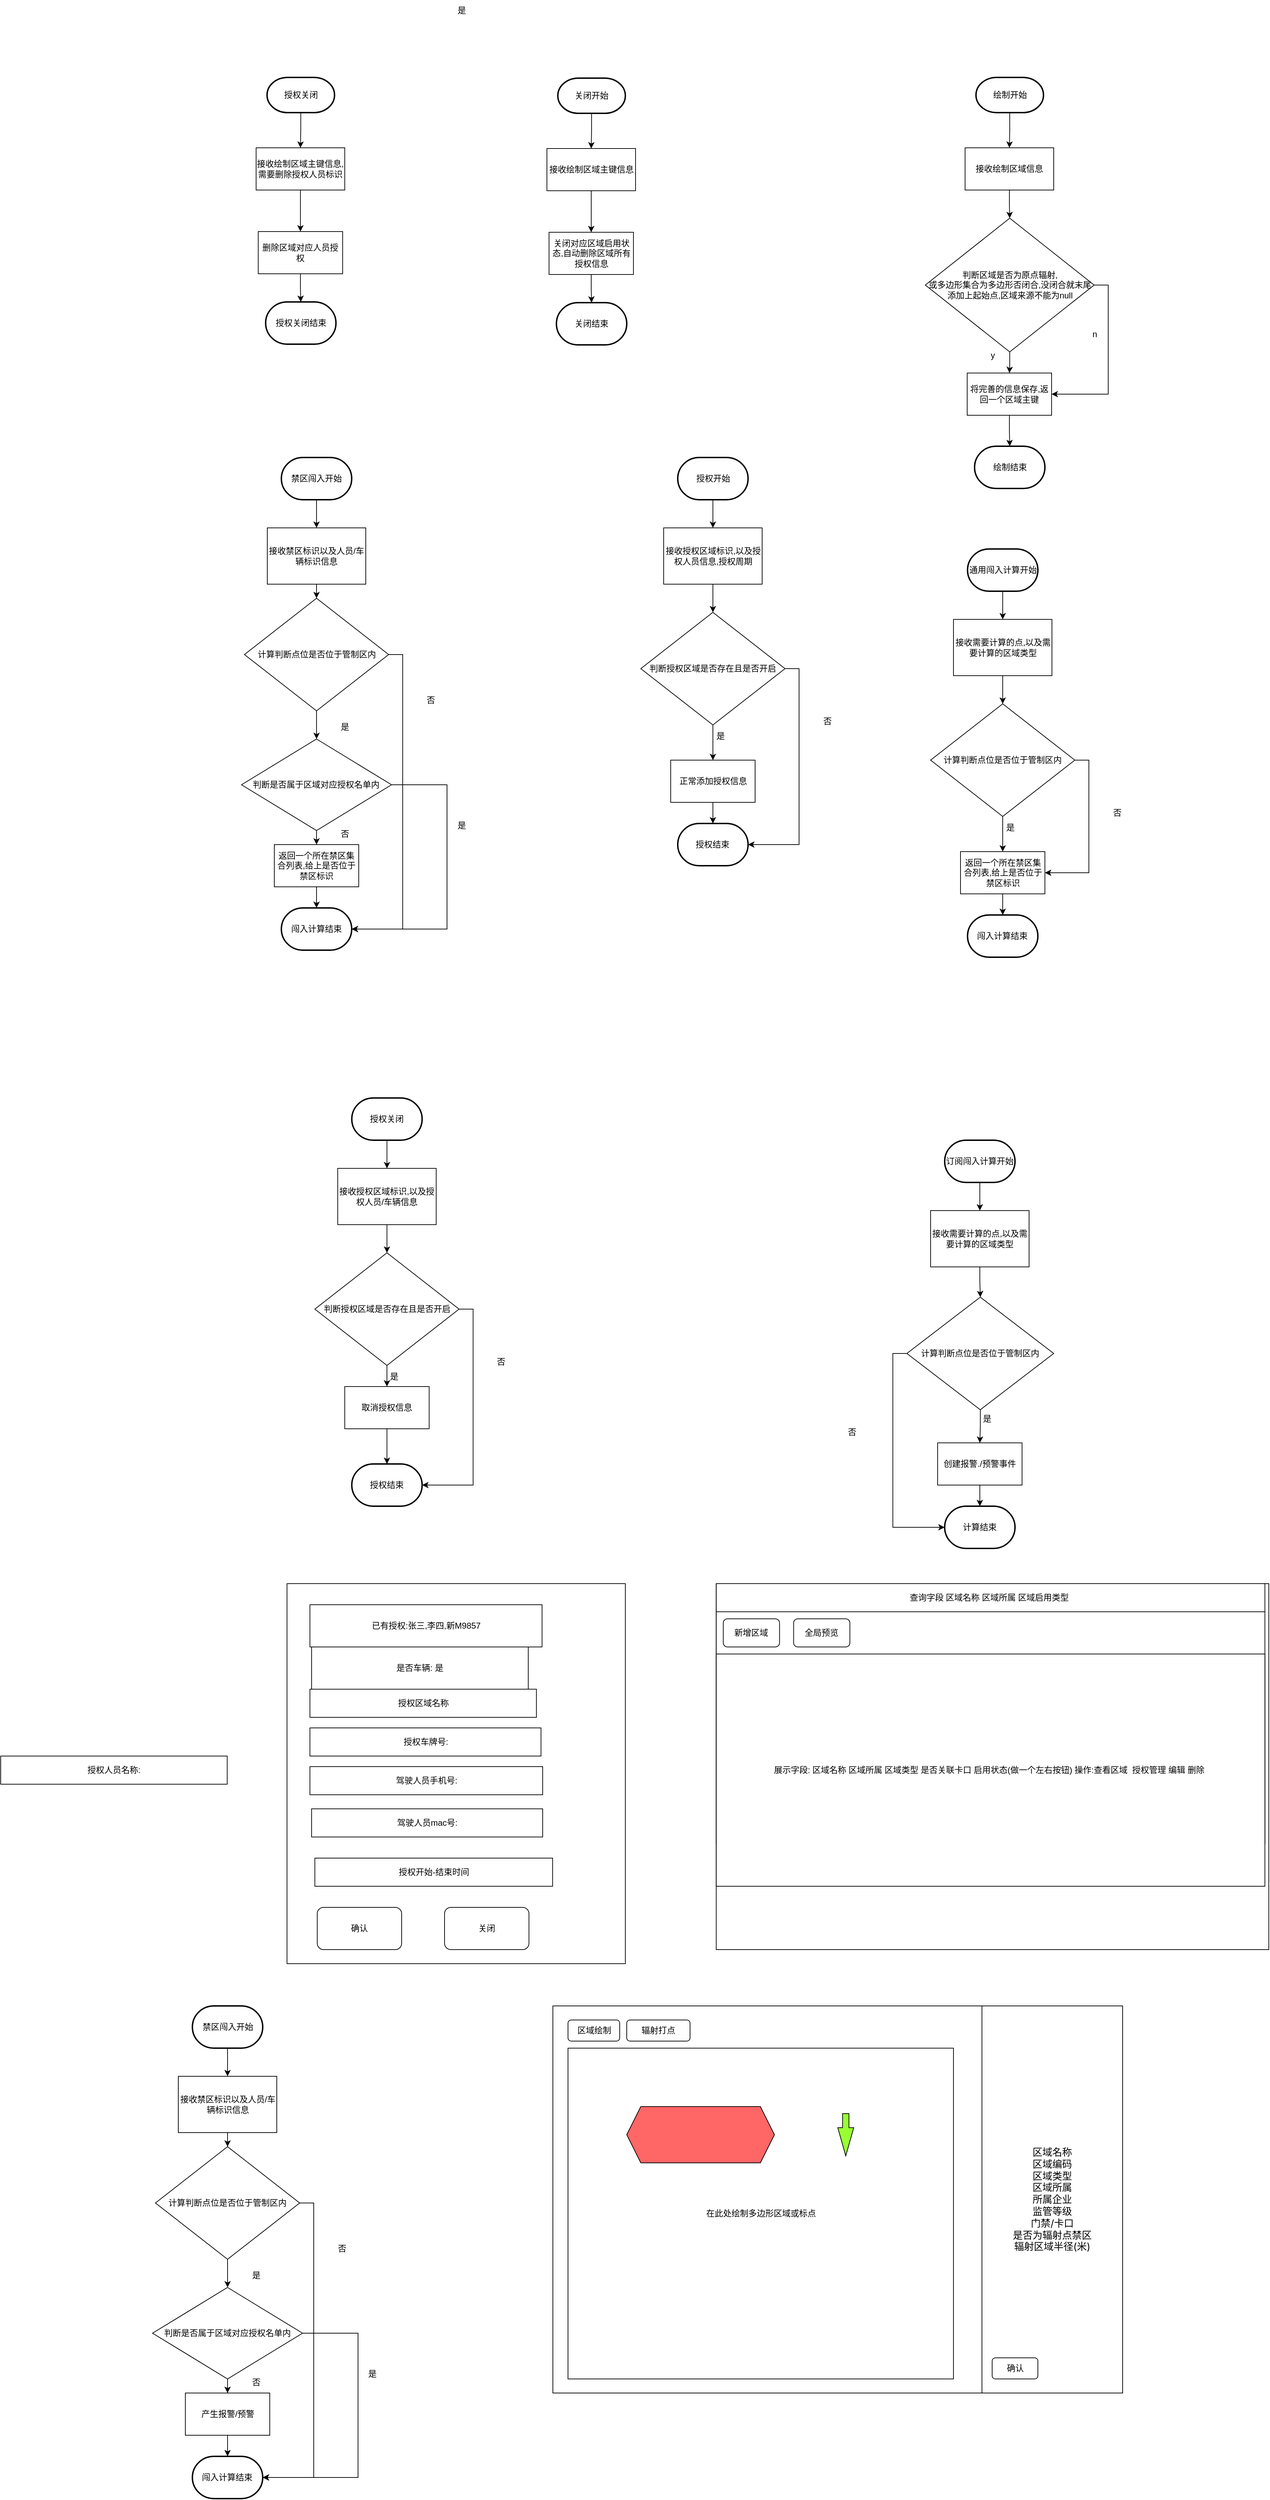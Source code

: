 <mxfile version="24.4.0" type="github">
  <diagram name="第 1 页" id="MwQK_PsTrnuAOYf0lSXi">
    <mxGraphModel dx="3341" dy="2047" grid="1" gridSize="10" guides="1" tooltips="1" connect="1" arrows="1" fold="1" page="1" pageScale="1" pageWidth="827" pageHeight="1169" math="0" shadow="0">
      <root>
        <mxCell id="0" />
        <mxCell id="1" parent="0" />
        <mxCell id="HWDHlVqQiTKd7jb5pM2E-58" style="edgeStyle=orthogonalEdgeStyle;rounded=0;orthogonalLoop=1;jettySize=auto;html=1;exitX=0.5;exitY=1;exitDx=0;exitDy=0;exitPerimeter=0;" parent="1" source="HWDHlVqQiTKd7jb5pM2E-1" target="HWDHlVqQiTKd7jb5pM2E-4" edge="1">
          <mxGeometry relative="1" as="geometry" />
        </mxCell>
        <mxCell id="HWDHlVqQiTKd7jb5pM2E-1" value="绘制开始" style="strokeWidth=2;html=1;shape=mxgraph.flowchart.terminator;whiteSpace=wrap;" parent="1" vertex="1">
          <mxGeometry x="366.5" width="96" height="50" as="geometry" />
        </mxCell>
        <mxCell id="HWDHlVqQiTKd7jb5pM2E-5" style="edgeStyle=orthogonalEdgeStyle;rounded=0;orthogonalLoop=1;jettySize=auto;html=1;exitX=0.5;exitY=1;exitDx=0;exitDy=0;" parent="1" source="HWDHlVqQiTKd7jb5pM2E-4" target="HWDHlVqQiTKd7jb5pM2E-6" edge="1">
          <mxGeometry relative="1" as="geometry">
            <mxPoint x="414" y="220" as="targetPoint" />
          </mxGeometry>
        </mxCell>
        <mxCell id="HWDHlVqQiTKd7jb5pM2E-4" value="接收绘制区域信息" style="rounded=0;whiteSpace=wrap;html=1;" parent="1" vertex="1">
          <mxGeometry x="351" y="100" width="126" height="60" as="geometry" />
        </mxCell>
        <mxCell id="HWDHlVqQiTKd7jb5pM2E-8" style="edgeStyle=orthogonalEdgeStyle;rounded=0;orthogonalLoop=1;jettySize=auto;html=1;exitX=0.5;exitY=1;exitDx=0;exitDy=0;" parent="1" source="HWDHlVqQiTKd7jb5pM2E-6" target="HWDHlVqQiTKd7jb5pM2E-9" edge="1">
          <mxGeometry relative="1" as="geometry">
            <mxPoint x="414.333" y="330" as="targetPoint" />
          </mxGeometry>
        </mxCell>
        <mxCell id="HWDHlVqQiTKd7jb5pM2E-12" style="edgeStyle=orthogonalEdgeStyle;rounded=0;orthogonalLoop=1;jettySize=auto;html=1;exitX=1;exitY=0.5;exitDx=0;exitDy=0;entryX=1;entryY=0.5;entryDx=0;entryDy=0;" parent="1" source="HWDHlVqQiTKd7jb5pM2E-6" target="HWDHlVqQiTKd7jb5pM2E-9" edge="1">
          <mxGeometry relative="1" as="geometry" />
        </mxCell>
        <mxCell id="HWDHlVqQiTKd7jb5pM2E-6" value="判断区域是否为原点辐射,&lt;div&gt;或多边形集合为多边形否闭合,没闭合就末尾添加上起始点,区域来源不能为null&lt;/div&gt;" style="rhombus;whiteSpace=wrap;html=1;" parent="1" vertex="1">
          <mxGeometry x="294.5" y="200" width="240" height="190" as="geometry" />
        </mxCell>
        <mxCell id="HWDHlVqQiTKd7jb5pM2E-14" style="edgeStyle=orthogonalEdgeStyle;rounded=0;orthogonalLoop=1;jettySize=auto;html=1;exitX=0.5;exitY=1;exitDx=0;exitDy=0;" parent="1" source="HWDHlVqQiTKd7jb5pM2E-9" target="HWDHlVqQiTKd7jb5pM2E-15" edge="1">
          <mxGeometry relative="1" as="geometry">
            <mxPoint x="414.333" y="440" as="targetPoint" />
          </mxGeometry>
        </mxCell>
        <mxCell id="HWDHlVqQiTKd7jb5pM2E-9" value="将完善的信息保存,返回一个区域主键" style="rounded=0;whiteSpace=wrap;html=1;" parent="1" vertex="1">
          <mxGeometry x="354.003" y="420" width="120" height="60" as="geometry" />
        </mxCell>
        <mxCell id="HWDHlVqQiTKd7jb5pM2E-10" value="y" style="text;html=1;align=center;verticalAlign=middle;resizable=0;points=[];autosize=1;strokeColor=none;fillColor=none;" parent="1" vertex="1">
          <mxGeometry x="375" y="380" width="30" height="30" as="geometry" />
        </mxCell>
        <mxCell id="HWDHlVqQiTKd7jb5pM2E-13" value="n" style="text;html=1;align=center;verticalAlign=middle;resizable=0;points=[];autosize=1;strokeColor=none;fillColor=none;" parent="1" vertex="1">
          <mxGeometry x="520" y="350" width="30" height="30" as="geometry" />
        </mxCell>
        <mxCell id="HWDHlVqQiTKd7jb5pM2E-15" value="绘制结束" style="strokeWidth=2;html=1;shape=mxgraph.flowchart.terminator;whiteSpace=wrap;" parent="1" vertex="1">
          <mxGeometry x="364.503" y="524" width="100" height="60" as="geometry" />
        </mxCell>
        <mxCell id="HWDHlVqQiTKd7jb5pM2E-21" style="edgeStyle=orthogonalEdgeStyle;rounded=0;orthogonalLoop=1;jettySize=auto;html=1;exitX=0.5;exitY=1;exitDx=0;exitDy=0;exitPerimeter=0;" parent="1" source="HWDHlVqQiTKd7jb5pM2E-20" target="HWDHlVqQiTKd7jb5pM2E-22" edge="1">
          <mxGeometry relative="1" as="geometry">
            <mxPoint x="404.667" y="770" as="targetPoint" />
          </mxGeometry>
        </mxCell>
        <mxCell id="HWDHlVqQiTKd7jb5pM2E-20" value="通用闯入计算开始" style="strokeWidth=2;html=1;shape=mxgraph.flowchart.terminator;whiteSpace=wrap;" parent="1" vertex="1">
          <mxGeometry x="354.5" y="670" width="100" height="60" as="geometry" />
        </mxCell>
        <mxCell id="HWDHlVqQiTKd7jb5pM2E-23" style="edgeStyle=orthogonalEdgeStyle;rounded=0;orthogonalLoop=1;jettySize=auto;html=1;exitX=0.5;exitY=1;exitDx=0;exitDy=0;" parent="1" source="HWDHlVqQiTKd7jb5pM2E-22" target="HWDHlVqQiTKd7jb5pM2E-26" edge="1">
          <mxGeometry relative="1" as="geometry">
            <mxPoint x="404.667" y="890" as="targetPoint" />
          </mxGeometry>
        </mxCell>
        <mxCell id="HWDHlVqQiTKd7jb5pM2E-22" value="接收需要计算的点,以及需要计算的区域类型" style="rounded=0;whiteSpace=wrap;html=1;" parent="1" vertex="1">
          <mxGeometry x="334.5" y="770" width="140" height="80" as="geometry" />
        </mxCell>
        <mxCell id="HWDHlVqQiTKd7jb5pM2E-28" value="" style="edgeStyle=orthogonalEdgeStyle;rounded=0;orthogonalLoop=1;jettySize=auto;html=1;" parent="1" source="HWDHlVqQiTKd7jb5pM2E-26" target="HWDHlVqQiTKd7jb5pM2E-27" edge="1">
          <mxGeometry relative="1" as="geometry" />
        </mxCell>
        <mxCell id="HWDHlVqQiTKd7jb5pM2E-30" style="edgeStyle=orthogonalEdgeStyle;rounded=0;orthogonalLoop=1;jettySize=auto;html=1;exitX=1;exitY=0.5;exitDx=0;exitDy=0;entryX=1;entryY=0.5;entryDx=0;entryDy=0;" parent="1" source="HWDHlVqQiTKd7jb5pM2E-26" target="HWDHlVqQiTKd7jb5pM2E-27" edge="1">
          <mxGeometry relative="1" as="geometry" />
        </mxCell>
        <mxCell id="HWDHlVqQiTKd7jb5pM2E-26" value="计算判断点位是否位于管制区内" style="rhombus;whiteSpace=wrap;html=1;" parent="1" vertex="1">
          <mxGeometry x="302" y="890" width="205" height="160" as="geometry" />
        </mxCell>
        <mxCell id="HWDHlVqQiTKd7jb5pM2E-32" style="edgeStyle=orthogonalEdgeStyle;rounded=0;orthogonalLoop=1;jettySize=auto;html=1;exitX=0.5;exitY=1;exitDx=0;exitDy=0;" parent="1" source="HWDHlVqQiTKd7jb5pM2E-27" target="HWDHlVqQiTKd7jb5pM2E-33" edge="1">
          <mxGeometry relative="1" as="geometry">
            <mxPoint x="404.667" y="1210.0" as="targetPoint" />
          </mxGeometry>
        </mxCell>
        <mxCell id="HWDHlVqQiTKd7jb5pM2E-27" value="返回一个所在禁区集合列表,给上是否位于禁区标识" style="whiteSpace=wrap;html=1;" parent="1" vertex="1">
          <mxGeometry x="344.5" y="1100" width="120" height="60" as="geometry" />
        </mxCell>
        <mxCell id="HWDHlVqQiTKd7jb5pM2E-29" value="是&lt;div&gt;&lt;br&gt;&lt;/div&gt;" style="text;html=1;align=center;verticalAlign=middle;resizable=0;points=[];autosize=1;strokeColor=none;fillColor=none;" parent="1" vertex="1">
          <mxGeometry x="394.5" y="1053" width="40" height="40" as="geometry" />
        </mxCell>
        <mxCell id="HWDHlVqQiTKd7jb5pM2E-31" value="否" style="text;html=1;align=center;verticalAlign=middle;resizable=0;points=[];autosize=1;strokeColor=none;fillColor=none;" parent="1" vertex="1">
          <mxGeometry x="546.5" y="1030" width="40" height="30" as="geometry" />
        </mxCell>
        <mxCell id="HWDHlVqQiTKd7jb5pM2E-33" value="闯入计算结束" style="strokeWidth=2;html=1;shape=mxgraph.flowchart.terminator;whiteSpace=wrap;" parent="1" vertex="1">
          <mxGeometry x="354.497" y="1190.0" width="100" height="60" as="geometry" />
        </mxCell>
        <mxCell id="kHAz-CfNLVTGYXqm2shz-12" style="edgeStyle=orthogonalEdgeStyle;rounded=0;orthogonalLoop=1;jettySize=auto;html=1;exitX=0.5;exitY=1;exitDx=0;exitDy=0;exitPerimeter=0;" edge="1" parent="1" source="kHAz-CfNLVTGYXqm2shz-13" target="kHAz-CfNLVTGYXqm2shz-15">
          <mxGeometry relative="1" as="geometry">
            <mxPoint x="372.167" y="1610" as="targetPoint" />
          </mxGeometry>
        </mxCell>
        <mxCell id="kHAz-CfNLVTGYXqm2shz-13" value="订阅闯入计算开始" style="strokeWidth=2;html=1;shape=mxgraph.flowchart.terminator;whiteSpace=wrap;" vertex="1" parent="1">
          <mxGeometry x="322" y="1510" width="100" height="60" as="geometry" />
        </mxCell>
        <mxCell id="kHAz-CfNLVTGYXqm2shz-14" style="edgeStyle=orthogonalEdgeStyle;rounded=0;orthogonalLoop=1;jettySize=auto;html=1;exitX=0.5;exitY=1;exitDx=0;exitDy=0;" edge="1" parent="1" source="kHAz-CfNLVTGYXqm2shz-15" target="kHAz-CfNLVTGYXqm2shz-18">
          <mxGeometry relative="1" as="geometry">
            <mxPoint x="372.167" y="1730" as="targetPoint" />
          </mxGeometry>
        </mxCell>
        <mxCell id="kHAz-CfNLVTGYXqm2shz-15" value="接收需要计算的点,以及需要计算的区域类型" style="rounded=0;whiteSpace=wrap;html=1;" vertex="1" parent="1">
          <mxGeometry x="302" y="1610" width="140" height="80" as="geometry" />
        </mxCell>
        <mxCell id="kHAz-CfNLVTGYXqm2shz-16" value="" style="edgeStyle=orthogonalEdgeStyle;rounded=0;orthogonalLoop=1;jettySize=auto;html=1;" edge="1" parent="1" source="kHAz-CfNLVTGYXqm2shz-18" target="kHAz-CfNLVTGYXqm2shz-20">
          <mxGeometry relative="1" as="geometry" />
        </mxCell>
        <mxCell id="kHAz-CfNLVTGYXqm2shz-18" value="计算判断点位是否位于管制区内" style="rhombus;whiteSpace=wrap;html=1;" vertex="1" parent="1">
          <mxGeometry x="268.25" y="1733" width="208.75" height="160" as="geometry" />
        </mxCell>
        <mxCell id="kHAz-CfNLVTGYXqm2shz-19" style="edgeStyle=orthogonalEdgeStyle;rounded=0;orthogonalLoop=1;jettySize=auto;html=1;exitX=0.5;exitY=1;exitDx=0;exitDy=0;" edge="1" parent="1" source="kHAz-CfNLVTGYXqm2shz-20" target="kHAz-CfNLVTGYXqm2shz-22">
          <mxGeometry relative="1" as="geometry">
            <mxPoint x="372.167" y="2050" as="targetPoint" />
          </mxGeometry>
        </mxCell>
        <mxCell id="kHAz-CfNLVTGYXqm2shz-20" value="创建报警./预警事件" style="whiteSpace=wrap;html=1;" vertex="1" parent="1">
          <mxGeometry x="312" y="1940" width="120" height="60" as="geometry" />
        </mxCell>
        <mxCell id="kHAz-CfNLVTGYXqm2shz-21" value="是&lt;div&gt;&lt;br&gt;&lt;/div&gt;" style="text;html=1;align=center;verticalAlign=middle;resizable=0;points=[];autosize=1;strokeColor=none;fillColor=none;" vertex="1" parent="1">
          <mxGeometry x="362" y="1893" width="40" height="40" as="geometry" />
        </mxCell>
        <mxCell id="kHAz-CfNLVTGYXqm2shz-22" value="计算结束" style="strokeWidth=2;html=1;shape=mxgraph.flowchart.terminator;whiteSpace=wrap;" vertex="1" parent="1">
          <mxGeometry x="321.997" y="2030.0" width="100" height="60" as="geometry" />
        </mxCell>
        <mxCell id="kHAz-CfNLVTGYXqm2shz-24" style="edgeStyle=orthogonalEdgeStyle;rounded=0;orthogonalLoop=1;jettySize=auto;html=1;exitX=0;exitY=0.5;exitDx=0;exitDy=0;entryX=0;entryY=0.5;entryDx=0;entryDy=0;entryPerimeter=0;" edge="1" parent="1" source="kHAz-CfNLVTGYXqm2shz-18" target="kHAz-CfNLVTGYXqm2shz-22">
          <mxGeometry relative="1" as="geometry" />
        </mxCell>
        <mxCell id="kHAz-CfNLVTGYXqm2shz-25" value="否" style="text;html=1;align=center;verticalAlign=middle;resizable=0;points=[];autosize=1;strokeColor=none;fillColor=none;" vertex="1" parent="1">
          <mxGeometry x="170" y="1910" width="40" height="30" as="geometry" />
        </mxCell>
        <mxCell id="kHAz-CfNLVTGYXqm2shz-46" value="" style="rounded=0;whiteSpace=wrap;html=1;" vertex="1" parent="1">
          <mxGeometry x="-2.75" y="2140" width="785.5" height="520" as="geometry" />
        </mxCell>
        <mxCell id="kHAz-CfNLVTGYXqm2shz-48" value="查询字段 区域名称 区域所属 区域启用类型&amp;nbsp;" style="rounded=0;whiteSpace=wrap;html=1;" vertex="1" parent="1">
          <mxGeometry x="-2.75" y="2140" width="780" height="40" as="geometry" />
        </mxCell>
        <mxCell id="kHAz-CfNLVTGYXqm2shz-49" value="" style="rounded=0;whiteSpace=wrap;html=1;" vertex="1" parent="1">
          <mxGeometry x="-2.75" y="2180" width="780" height="330" as="geometry" />
        </mxCell>
        <mxCell id="kHAz-CfNLVTGYXqm2shz-50" value="展示字段: 区域名称 区域所属 区域类型 是否关联卡口 启用状态(做一个左右按钮) 操作:查看区域&amp;nbsp; 授权管理 编辑 删除&amp;nbsp;" style="rounded=0;whiteSpace=wrap;html=1;" vertex="1" parent="1">
          <mxGeometry x="-2.75" y="2240" width="780" height="330" as="geometry" />
        </mxCell>
        <mxCell id="kHAz-CfNLVTGYXqm2shz-53" value="新增区域" style="rounded=1;whiteSpace=wrap;html=1;" vertex="1" parent="1">
          <mxGeometry x="7.25" y="2190" width="80" height="40" as="geometry" />
        </mxCell>
        <mxCell id="kHAz-CfNLVTGYXqm2shz-54" value="全局预览" style="rounded=1;whiteSpace=wrap;html=1;" vertex="1" parent="1">
          <mxGeometry x="107.25" y="2190" width="80" height="40" as="geometry" />
        </mxCell>
        <mxCell id="kHAz-CfNLVTGYXqm2shz-55" value="" style="rounded=0;whiteSpace=wrap;html=1;" vertex="1" parent="1">
          <mxGeometry x="-235" y="2740" width="610" height="550" as="geometry" />
        </mxCell>
        <mxCell id="kHAz-CfNLVTGYXqm2shz-56" value="&lt;span style=&quot;font-family: &amp;quot;SF Pro Display&amp;quot;, -apple-system, BlinkMacSystemFont, &amp;quot;Segoe Ul&amp;quot;, &amp;quot;PingFang SC&amp;quot;, &amp;quot;Hiragino Sans GB&amp;quot;, &amp;quot;Microsoft YaHei&amp;quot;, &amp;quot;Helvetica Neue&amp;quot;, Helvetica, Arial, sans-serif; font-size: 14px; text-align: start; white-space-collapse: preserve; background-color: rgb(255, 255, 255);&quot;&gt;区域名称&lt;br&gt;区域编码&lt;br&gt;区域类型&lt;br&gt;区域所属&lt;br&gt;所属企业&lt;br&gt;监管等级&lt;br&gt;门禁/卡口&lt;br&gt;是否为辐射点禁区&lt;br&gt;辐射区域半径(米)&lt;/span&gt;" style="rounded=0;whiteSpace=wrap;html=1;" vertex="1" parent="1">
          <mxGeometry x="375" y="2740" width="200" height="550" as="geometry" />
        </mxCell>
        <mxCell id="kHAz-CfNLVTGYXqm2shz-57" value="&lt;br class=&quot;Apple-interchange-newline&quot;&gt;" style="text;whiteSpace=wrap;html=1;" vertex="1" parent="1">
          <mxGeometry x="460" y="3070" width="30" height="40" as="geometry" />
        </mxCell>
        <mxCell id="kHAz-CfNLVTGYXqm2shz-58" value="确认" style="rounded=1;whiteSpace=wrap;html=1;" vertex="1" parent="1">
          <mxGeometry x="389.5" y="3240" width="65" height="30" as="geometry" />
        </mxCell>
        <mxCell id="kHAz-CfNLVTGYXqm2shz-59" value="在此处绘制多边形区域或标点" style="rounded=0;whiteSpace=wrap;html=1;" vertex="1" parent="1">
          <mxGeometry x="-213.5" y="2800" width="548" height="470" as="geometry" />
        </mxCell>
        <mxCell id="kHAz-CfNLVTGYXqm2shz-61" value="" style="shape=hexagon;perimeter=hexagonPerimeter2;whiteSpace=wrap;html=1;fixedSize=1;fillColor=#FF6666;" vertex="1" parent="1">
          <mxGeometry x="-130" y="2883" width="210" height="80" as="geometry" />
        </mxCell>
        <mxCell id="kHAz-CfNLVTGYXqm2shz-62" value="" style="html=1;shadow=0;dashed=0;align=center;verticalAlign=middle;shape=mxgraph.arrows2.arrow;dy=0.6;dx=40;direction=south;notch=0;fillColor=#99FF33;" vertex="1" parent="1">
          <mxGeometry x="170" y="2893" width="22.75" height="60" as="geometry" />
        </mxCell>
        <mxCell id="kHAz-CfNLVTGYXqm2shz-63" value="区域绘制" style="rounded=1;whiteSpace=wrap;html=1;" vertex="1" parent="1">
          <mxGeometry x="-213.5" y="2760" width="73.5" height="30" as="geometry" />
        </mxCell>
        <mxCell id="kHAz-CfNLVTGYXqm2shz-64" value="辐射打点" style="rounded=1;whiteSpace=wrap;html=1;" vertex="1" parent="1">
          <mxGeometry x="-130" y="2760" width="90" height="30" as="geometry" />
        </mxCell>
        <mxCell id="kHAz-CfNLVTGYXqm2shz-66" style="edgeStyle=orthogonalEdgeStyle;rounded=0;orthogonalLoop=1;jettySize=auto;html=1;exitX=0.5;exitY=1;exitDx=0;exitDy=0;exitPerimeter=0;" edge="1" parent="1" source="kHAz-CfNLVTGYXqm2shz-67" target="kHAz-CfNLVTGYXqm2shz-69">
          <mxGeometry relative="1" as="geometry" />
        </mxCell>
        <mxCell id="kHAz-CfNLVTGYXqm2shz-67" value="关闭开始" style="strokeWidth=2;html=1;shape=mxgraph.flowchart.terminator;whiteSpace=wrap;" vertex="1" parent="1">
          <mxGeometry x="-227.97" y="1" width="96" height="50" as="geometry" />
        </mxCell>
        <mxCell id="kHAz-CfNLVTGYXqm2shz-68" style="edgeStyle=orthogonalEdgeStyle;rounded=0;orthogonalLoop=1;jettySize=auto;html=1;exitX=0.5;exitY=1;exitDx=0;exitDy=0;" edge="1" parent="1" source="kHAz-CfNLVTGYXqm2shz-69" target="kHAz-CfNLVTGYXqm2shz-74">
          <mxGeometry relative="1" as="geometry">
            <mxPoint x="-180" y="201.024" as="targetPoint" />
          </mxGeometry>
        </mxCell>
        <mxCell id="kHAz-CfNLVTGYXqm2shz-69" value="接收绘制区域主键信息" style="rounded=0;whiteSpace=wrap;html=1;" vertex="1" parent="1">
          <mxGeometry x="-243.47" y="101" width="126" height="60" as="geometry" />
        </mxCell>
        <mxCell id="kHAz-CfNLVTGYXqm2shz-73" style="edgeStyle=orthogonalEdgeStyle;rounded=0;orthogonalLoop=1;jettySize=auto;html=1;exitX=0.5;exitY=1;exitDx=0;exitDy=0;" edge="1" parent="1" source="kHAz-CfNLVTGYXqm2shz-74" target="kHAz-CfNLVTGYXqm2shz-77">
          <mxGeometry relative="1" as="geometry">
            <mxPoint x="-180.137" y="441" as="targetPoint" />
          </mxGeometry>
        </mxCell>
        <mxCell id="kHAz-CfNLVTGYXqm2shz-74" value="关闭对应区域启用状态,自动删除区域所有授权信息" style="rounded=0;whiteSpace=wrap;html=1;" vertex="1" parent="1">
          <mxGeometry x="-240.467" y="220" width="120" height="60" as="geometry" />
        </mxCell>
        <mxCell id="kHAz-CfNLVTGYXqm2shz-77" value="关闭结束" style="strokeWidth=2;html=1;shape=mxgraph.flowchart.terminator;whiteSpace=wrap;" vertex="1" parent="1">
          <mxGeometry x="-229.967" y="320" width="100" height="60" as="geometry" />
        </mxCell>
        <mxCell id="kHAz-CfNLVTGYXqm2shz-85" style="edgeStyle=orthogonalEdgeStyle;rounded=0;orthogonalLoop=1;jettySize=auto;html=1;exitX=0.5;exitY=1;exitDx=0;exitDy=0;exitPerimeter=0;" edge="1" parent="1" source="kHAz-CfNLVTGYXqm2shz-86" target="kHAz-CfNLVTGYXqm2shz-88">
          <mxGeometry relative="1" as="geometry">
            <mxPoint x="-570.833" y="640" as="targetPoint" />
          </mxGeometry>
        </mxCell>
        <mxCell id="kHAz-CfNLVTGYXqm2shz-86" value="禁区闯入开始" style="strokeWidth=2;html=1;shape=mxgraph.flowchart.terminator;whiteSpace=wrap;" vertex="1" parent="1">
          <mxGeometry x="-621" y="540" width="100" height="60" as="geometry" />
        </mxCell>
        <mxCell id="kHAz-CfNLVTGYXqm2shz-87" style="edgeStyle=orthogonalEdgeStyle;rounded=0;orthogonalLoop=1;jettySize=auto;html=1;exitX=0.5;exitY=1;exitDx=0;exitDy=0;" edge="1" parent="1" source="kHAz-CfNLVTGYXqm2shz-88" target="kHAz-CfNLVTGYXqm2shz-91">
          <mxGeometry relative="1" as="geometry">
            <mxPoint x="-570.833" y="760" as="targetPoint" />
          </mxGeometry>
        </mxCell>
        <mxCell id="kHAz-CfNLVTGYXqm2shz-88" value="接收禁区标识以及人员/车辆标识信息" style="rounded=0;whiteSpace=wrap;html=1;" vertex="1" parent="1">
          <mxGeometry x="-641" y="640" width="140" height="80" as="geometry" />
        </mxCell>
        <mxCell id="kHAz-CfNLVTGYXqm2shz-97" style="edgeStyle=orthogonalEdgeStyle;rounded=0;orthogonalLoop=1;jettySize=auto;html=1;exitX=0.5;exitY=1;exitDx=0;exitDy=0;" edge="1" parent="1" source="kHAz-CfNLVTGYXqm2shz-91" target="kHAz-CfNLVTGYXqm2shz-99">
          <mxGeometry relative="1" as="geometry">
            <mxPoint x="-570.676" y="960" as="targetPoint" />
          </mxGeometry>
        </mxCell>
        <mxCell id="kHAz-CfNLVTGYXqm2shz-91" value="计算判断点位是否位于管制区内" style="rhombus;whiteSpace=wrap;html=1;" vertex="1" parent="1">
          <mxGeometry x="-673.5" y="740" width="205" height="160" as="geometry" />
        </mxCell>
        <mxCell id="kHAz-CfNLVTGYXqm2shz-92" style="edgeStyle=orthogonalEdgeStyle;rounded=0;orthogonalLoop=1;jettySize=auto;html=1;exitX=0.5;exitY=1;exitDx=0;exitDy=0;" edge="1" parent="1" source="kHAz-CfNLVTGYXqm2shz-93" target="kHAz-CfNLVTGYXqm2shz-96">
          <mxGeometry relative="1" as="geometry">
            <mxPoint x="-570.833" y="1080.0" as="targetPoint" />
          </mxGeometry>
        </mxCell>
        <mxCell id="kHAz-CfNLVTGYXqm2shz-93" value="返回一个所在禁区集合列表,给上是否位于禁区标识" style="whiteSpace=wrap;html=1;" vertex="1" parent="1">
          <mxGeometry x="-631" y="1090" width="120" height="60" as="geometry" />
        </mxCell>
        <mxCell id="kHAz-CfNLVTGYXqm2shz-94" value="是&lt;div&gt;&lt;br&gt;&lt;/div&gt;" style="text;html=1;align=center;verticalAlign=middle;resizable=0;points=[];autosize=1;strokeColor=none;fillColor=none;" vertex="1" parent="1">
          <mxGeometry x="-551" y="910" width="40" height="40" as="geometry" />
        </mxCell>
        <mxCell id="kHAz-CfNLVTGYXqm2shz-95" value="否" style="text;html=1;align=center;verticalAlign=middle;resizable=0;points=[];autosize=1;strokeColor=none;fillColor=none;" vertex="1" parent="1">
          <mxGeometry x="-429" y="870" width="40" height="30" as="geometry" />
        </mxCell>
        <mxCell id="kHAz-CfNLVTGYXqm2shz-96" value="闯入计算结束" style="strokeWidth=2;html=1;shape=mxgraph.flowchart.terminator;whiteSpace=wrap;" vertex="1" parent="1">
          <mxGeometry x="-621.003" y="1180.0" width="100" height="60" as="geometry" />
        </mxCell>
        <mxCell id="kHAz-CfNLVTGYXqm2shz-100" style="edgeStyle=orthogonalEdgeStyle;rounded=0;orthogonalLoop=1;jettySize=auto;html=1;exitX=0.5;exitY=1;exitDx=0;exitDy=0;" edge="1" parent="1" source="kHAz-CfNLVTGYXqm2shz-99" target="kHAz-CfNLVTGYXqm2shz-93">
          <mxGeometry relative="1" as="geometry" />
        </mxCell>
        <mxCell id="kHAz-CfNLVTGYXqm2shz-99" value="判断是否属于区域对应授权名单内" style="rhombus;whiteSpace=wrap;html=1;" vertex="1" parent="1">
          <mxGeometry x="-677.63" y="940" width="213.25" height="130" as="geometry" />
        </mxCell>
        <mxCell id="kHAz-CfNLVTGYXqm2shz-103" value="是" style="text;html=1;align=center;verticalAlign=middle;resizable=0;points=[];autosize=1;strokeColor=none;fillColor=none;" vertex="1" parent="1">
          <mxGeometry x="-385.5" y="-110" width="40" height="30" as="geometry" />
        </mxCell>
        <mxCell id="kHAz-CfNLVTGYXqm2shz-104" style="edgeStyle=orthogonalEdgeStyle;rounded=0;orthogonalLoop=1;jettySize=auto;html=1;exitX=0.5;exitY=1;exitDx=0;exitDy=0;exitPerimeter=0;" edge="1" parent="1" source="kHAz-CfNLVTGYXqm2shz-105" target="kHAz-CfNLVTGYXqm2shz-107">
          <mxGeometry relative="1" as="geometry">
            <mxPoint x="-7.333" y="640" as="targetPoint" />
          </mxGeometry>
        </mxCell>
        <mxCell id="kHAz-CfNLVTGYXqm2shz-105" value="授权开始" style="strokeWidth=2;html=1;shape=mxgraph.flowchart.terminator;whiteSpace=wrap;" vertex="1" parent="1">
          <mxGeometry x="-57.5" y="540" width="100" height="60" as="geometry" />
        </mxCell>
        <mxCell id="kHAz-CfNLVTGYXqm2shz-106" style="edgeStyle=orthogonalEdgeStyle;rounded=0;orthogonalLoop=1;jettySize=auto;html=1;exitX=0.5;exitY=1;exitDx=0;exitDy=0;" edge="1" parent="1" source="kHAz-CfNLVTGYXqm2shz-107" target="kHAz-CfNLVTGYXqm2shz-110">
          <mxGeometry relative="1" as="geometry">
            <mxPoint x="-7.333" y="760" as="targetPoint" />
          </mxGeometry>
        </mxCell>
        <mxCell id="kHAz-CfNLVTGYXqm2shz-107" value="接收授权区域标识,以及授权人员信息,授权周期" style="rounded=0;whiteSpace=wrap;html=1;" vertex="1" parent="1">
          <mxGeometry x="-77.5" y="640" width="140" height="80" as="geometry" />
        </mxCell>
        <mxCell id="kHAz-CfNLVTGYXqm2shz-108" value="" style="edgeStyle=orthogonalEdgeStyle;rounded=0;orthogonalLoop=1;jettySize=auto;html=1;" edge="1" parent="1" source="kHAz-CfNLVTGYXqm2shz-110" target="kHAz-CfNLVTGYXqm2shz-112">
          <mxGeometry relative="1" as="geometry" />
        </mxCell>
        <mxCell id="kHAz-CfNLVTGYXqm2shz-110" value="判断授权区域是否存在且是否开启" style="rhombus;whiteSpace=wrap;html=1;" vertex="1" parent="1">
          <mxGeometry x="-110" y="760" width="205" height="160" as="geometry" />
        </mxCell>
        <mxCell id="kHAz-CfNLVTGYXqm2shz-111" style="edgeStyle=orthogonalEdgeStyle;rounded=0;orthogonalLoop=1;jettySize=auto;html=1;exitX=0.5;exitY=1;exitDx=0;exitDy=0;" edge="1" parent="1" source="kHAz-CfNLVTGYXqm2shz-112" target="kHAz-CfNLVTGYXqm2shz-115">
          <mxGeometry relative="1" as="geometry">
            <mxPoint x="-7.333" y="1080.0" as="targetPoint" />
          </mxGeometry>
        </mxCell>
        <mxCell id="kHAz-CfNLVTGYXqm2shz-112" value="正常添加授权信息" style="whiteSpace=wrap;html=1;" vertex="1" parent="1">
          <mxGeometry x="-67.5" y="970" width="120" height="60" as="geometry" />
        </mxCell>
        <mxCell id="kHAz-CfNLVTGYXqm2shz-113" value="是&lt;div&gt;&lt;br&gt;&lt;/div&gt;" style="text;html=1;align=center;verticalAlign=middle;resizable=0;points=[];autosize=1;strokeColor=none;fillColor=none;" vertex="1" parent="1">
          <mxGeometry x="-17.5" y="923" width="40" height="40" as="geometry" />
        </mxCell>
        <mxCell id="kHAz-CfNLVTGYXqm2shz-114" value="否" style="text;html=1;align=center;verticalAlign=middle;resizable=0;points=[];autosize=1;strokeColor=none;fillColor=none;" vertex="1" parent="1">
          <mxGeometry x="134.5" y="900" width="40" height="30" as="geometry" />
        </mxCell>
        <mxCell id="kHAz-CfNLVTGYXqm2shz-115" value="授权结束" style="strokeWidth=2;html=1;shape=mxgraph.flowchart.terminator;whiteSpace=wrap;" vertex="1" parent="1">
          <mxGeometry x="-57.503" y="1060.0" width="100" height="60" as="geometry" />
        </mxCell>
        <mxCell id="kHAz-CfNLVTGYXqm2shz-116" style="edgeStyle=orthogonalEdgeStyle;rounded=0;orthogonalLoop=1;jettySize=auto;html=1;exitX=1;exitY=0.5;exitDx=0;exitDy=0;entryX=1;entryY=0.5;entryDx=0;entryDy=0;entryPerimeter=0;" edge="1" parent="1" source="kHAz-CfNLVTGYXqm2shz-110" target="kHAz-CfNLVTGYXqm2shz-115">
          <mxGeometry relative="1" as="geometry" />
        </mxCell>
        <mxCell id="kHAz-CfNLVTGYXqm2shz-117" style="edgeStyle=orthogonalEdgeStyle;rounded=0;orthogonalLoop=1;jettySize=auto;html=1;exitX=1;exitY=0.5;exitDx=0;exitDy=0;entryX=1;entryY=0.5;entryDx=0;entryDy=0;entryPerimeter=0;" edge="1" parent="1" source="kHAz-CfNLVTGYXqm2shz-91" target="kHAz-CfNLVTGYXqm2shz-96">
          <mxGeometry relative="1" as="geometry" />
        </mxCell>
        <mxCell id="kHAz-CfNLVTGYXqm2shz-118" style="edgeStyle=orthogonalEdgeStyle;rounded=0;orthogonalLoop=1;jettySize=auto;html=1;exitX=1;exitY=0.5;exitDx=0;exitDy=0;entryX=1;entryY=0.5;entryDx=0;entryDy=0;entryPerimeter=0;" edge="1" parent="1" source="kHAz-CfNLVTGYXqm2shz-99" target="kHAz-CfNLVTGYXqm2shz-96">
          <mxGeometry relative="1" as="geometry">
            <Array as="points">
              <mxPoint x="-385.5" y="1005" />
              <mxPoint x="-385.5" y="1210" />
            </Array>
          </mxGeometry>
        </mxCell>
        <mxCell id="kHAz-CfNLVTGYXqm2shz-119" value="是" style="text;html=1;align=center;verticalAlign=middle;resizable=0;points=[];autosize=1;strokeColor=none;fillColor=none;" vertex="1" parent="1">
          <mxGeometry x="-385.5" y="1048" width="40" height="30" as="geometry" />
        </mxCell>
        <mxCell id="kHAz-CfNLVTGYXqm2shz-120" value="否" style="text;html=1;align=center;verticalAlign=middle;resizable=0;points=[];autosize=1;strokeColor=none;fillColor=none;" vertex="1" parent="1">
          <mxGeometry x="-551" y="1060" width="40" height="30" as="geometry" />
        </mxCell>
        <mxCell id="kHAz-CfNLVTGYXqm2shz-121" style="edgeStyle=orthogonalEdgeStyle;rounded=0;orthogonalLoop=1;jettySize=auto;html=1;exitX=0.5;exitY=1;exitDx=0;exitDy=0;exitPerimeter=0;" edge="1" parent="1" source="kHAz-CfNLVTGYXqm2shz-122" target="kHAz-CfNLVTGYXqm2shz-124">
          <mxGeometry relative="1" as="geometry">
            <mxPoint x="-470.713" y="1550" as="targetPoint" />
          </mxGeometry>
        </mxCell>
        <mxCell id="kHAz-CfNLVTGYXqm2shz-122" value="授权关闭" style="strokeWidth=2;html=1;shape=mxgraph.flowchart.terminator;whiteSpace=wrap;" vertex="1" parent="1">
          <mxGeometry x="-520.88" y="1450" width="100" height="60" as="geometry" />
        </mxCell>
        <mxCell id="kHAz-CfNLVTGYXqm2shz-123" style="edgeStyle=orthogonalEdgeStyle;rounded=0;orthogonalLoop=1;jettySize=auto;html=1;exitX=0.5;exitY=1;exitDx=0;exitDy=0;" edge="1" parent="1" source="kHAz-CfNLVTGYXqm2shz-124" target="kHAz-CfNLVTGYXqm2shz-126">
          <mxGeometry relative="1" as="geometry">
            <mxPoint x="-470.713" y="1670" as="targetPoint" />
          </mxGeometry>
        </mxCell>
        <mxCell id="kHAz-CfNLVTGYXqm2shz-124" value="接收授权区域标识,以及授权人员/车辆信息" style="rounded=0;whiteSpace=wrap;html=1;" vertex="1" parent="1">
          <mxGeometry x="-540.88" y="1550" width="140" height="80" as="geometry" />
        </mxCell>
        <mxCell id="kHAz-CfNLVTGYXqm2shz-125" value="" style="edgeStyle=orthogonalEdgeStyle;rounded=0;orthogonalLoop=1;jettySize=auto;html=1;" edge="1" parent="1" source="kHAz-CfNLVTGYXqm2shz-126" target="kHAz-CfNLVTGYXqm2shz-128">
          <mxGeometry relative="1" as="geometry" />
        </mxCell>
        <mxCell id="kHAz-CfNLVTGYXqm2shz-126" value="判断授权区域是否存在且是否开启" style="rhombus;whiteSpace=wrap;html=1;" vertex="1" parent="1">
          <mxGeometry x="-573.38" y="1670" width="205" height="160" as="geometry" />
        </mxCell>
        <mxCell id="kHAz-CfNLVTGYXqm2shz-127" style="edgeStyle=orthogonalEdgeStyle;rounded=0;orthogonalLoop=1;jettySize=auto;html=1;exitX=0.5;exitY=1;exitDx=0;exitDy=0;" edge="1" parent="1" source="kHAz-CfNLVTGYXqm2shz-128" target="kHAz-CfNLVTGYXqm2shz-131">
          <mxGeometry relative="1" as="geometry">
            <mxPoint x="-470.713" y="1990.0" as="targetPoint" />
          </mxGeometry>
        </mxCell>
        <mxCell id="kHAz-CfNLVTGYXqm2shz-128" value="取消授权信息" style="whiteSpace=wrap;html=1;" vertex="1" parent="1">
          <mxGeometry x="-530.88" y="1860" width="120" height="60" as="geometry" />
        </mxCell>
        <mxCell id="kHAz-CfNLVTGYXqm2shz-129" value="是&lt;div&gt;&lt;br&gt;&lt;/div&gt;" style="text;html=1;align=center;verticalAlign=middle;resizable=0;points=[];autosize=1;strokeColor=none;fillColor=none;" vertex="1" parent="1">
          <mxGeometry x="-480.88" y="1833" width="40" height="40" as="geometry" />
        </mxCell>
        <mxCell id="kHAz-CfNLVTGYXqm2shz-130" value="否" style="text;html=1;align=center;verticalAlign=middle;resizable=0;points=[];autosize=1;strokeColor=none;fillColor=none;" vertex="1" parent="1">
          <mxGeometry x="-328.88" y="1810" width="40" height="30" as="geometry" />
        </mxCell>
        <mxCell id="kHAz-CfNLVTGYXqm2shz-131" value="授权结束" style="strokeWidth=2;html=1;shape=mxgraph.flowchart.terminator;whiteSpace=wrap;" vertex="1" parent="1">
          <mxGeometry x="-520.883" y="1970.0" width="100" height="60" as="geometry" />
        </mxCell>
        <mxCell id="kHAz-CfNLVTGYXqm2shz-132" style="edgeStyle=orthogonalEdgeStyle;rounded=0;orthogonalLoop=1;jettySize=auto;html=1;exitX=1;exitY=0.5;exitDx=0;exitDy=0;entryX=1;entryY=0.5;entryDx=0;entryDy=0;entryPerimeter=0;" edge="1" parent="1" source="kHAz-CfNLVTGYXqm2shz-126" target="kHAz-CfNLVTGYXqm2shz-131">
          <mxGeometry relative="1" as="geometry" />
        </mxCell>
        <mxCell id="kHAz-CfNLVTGYXqm2shz-133" style="edgeStyle=orthogonalEdgeStyle;rounded=0;orthogonalLoop=1;jettySize=auto;html=1;exitX=0.5;exitY=1;exitDx=0;exitDy=0;exitPerimeter=0;" edge="1" parent="1" source="kHAz-CfNLVTGYXqm2shz-134" target="kHAz-CfNLVTGYXqm2shz-136">
          <mxGeometry relative="1" as="geometry">
            <mxPoint x="-697.333" y="2840" as="targetPoint" />
          </mxGeometry>
        </mxCell>
        <mxCell id="kHAz-CfNLVTGYXqm2shz-134" value="禁区闯入开始" style="strokeWidth=2;html=1;shape=mxgraph.flowchart.terminator;whiteSpace=wrap;" vertex="1" parent="1">
          <mxGeometry x="-747.5" y="2740" width="100" height="60" as="geometry" />
        </mxCell>
        <mxCell id="kHAz-CfNLVTGYXqm2shz-135" style="edgeStyle=orthogonalEdgeStyle;rounded=0;orthogonalLoop=1;jettySize=auto;html=1;exitX=0.5;exitY=1;exitDx=0;exitDy=0;" edge="1" parent="1" source="kHAz-CfNLVTGYXqm2shz-136" target="kHAz-CfNLVTGYXqm2shz-138">
          <mxGeometry relative="1" as="geometry">
            <mxPoint x="-697.333" y="2960" as="targetPoint" />
          </mxGeometry>
        </mxCell>
        <mxCell id="kHAz-CfNLVTGYXqm2shz-136" value="接收禁区标识以及人员/车辆标识信息" style="rounded=0;whiteSpace=wrap;html=1;" vertex="1" parent="1">
          <mxGeometry x="-767.5" y="2840" width="140" height="80" as="geometry" />
        </mxCell>
        <mxCell id="kHAz-CfNLVTGYXqm2shz-137" style="edgeStyle=orthogonalEdgeStyle;rounded=0;orthogonalLoop=1;jettySize=auto;html=1;exitX=0.5;exitY=1;exitDx=0;exitDy=0;" edge="1" parent="1" source="kHAz-CfNLVTGYXqm2shz-138" target="kHAz-CfNLVTGYXqm2shz-145">
          <mxGeometry relative="1" as="geometry">
            <mxPoint x="-697.176" y="3160" as="targetPoint" />
          </mxGeometry>
        </mxCell>
        <mxCell id="kHAz-CfNLVTGYXqm2shz-138" value="计算判断点位是否位于管制区内" style="rhombus;whiteSpace=wrap;html=1;" vertex="1" parent="1">
          <mxGeometry x="-800" y="2940" width="205" height="160" as="geometry" />
        </mxCell>
        <mxCell id="kHAz-CfNLVTGYXqm2shz-139" style="edgeStyle=orthogonalEdgeStyle;rounded=0;orthogonalLoop=1;jettySize=auto;html=1;exitX=0.5;exitY=1;exitDx=0;exitDy=0;" edge="1" parent="1" source="kHAz-CfNLVTGYXqm2shz-140" target="kHAz-CfNLVTGYXqm2shz-143">
          <mxGeometry relative="1" as="geometry">
            <mxPoint x="-697.333" y="3280" as="targetPoint" />
          </mxGeometry>
        </mxCell>
        <mxCell id="kHAz-CfNLVTGYXqm2shz-140" value="产生报警/预警" style="whiteSpace=wrap;html=1;" vertex="1" parent="1">
          <mxGeometry x="-757.5" y="3290" width="120" height="60" as="geometry" />
        </mxCell>
        <mxCell id="kHAz-CfNLVTGYXqm2shz-141" value="是&lt;div&gt;&lt;br&gt;&lt;/div&gt;" style="text;html=1;align=center;verticalAlign=middle;resizable=0;points=[];autosize=1;strokeColor=none;fillColor=none;" vertex="1" parent="1">
          <mxGeometry x="-677.5" y="3110" width="40" height="40" as="geometry" />
        </mxCell>
        <mxCell id="kHAz-CfNLVTGYXqm2shz-142" value="否" style="text;html=1;align=center;verticalAlign=middle;resizable=0;points=[];autosize=1;strokeColor=none;fillColor=none;" vertex="1" parent="1">
          <mxGeometry x="-555.5" y="3070" width="40" height="30" as="geometry" />
        </mxCell>
        <mxCell id="kHAz-CfNLVTGYXqm2shz-143" value="闯入计算结束" style="strokeWidth=2;html=1;shape=mxgraph.flowchart.terminator;whiteSpace=wrap;" vertex="1" parent="1">
          <mxGeometry x="-747.503" y="3380" width="100" height="60" as="geometry" />
        </mxCell>
        <mxCell id="kHAz-CfNLVTGYXqm2shz-144" style="edgeStyle=orthogonalEdgeStyle;rounded=0;orthogonalLoop=1;jettySize=auto;html=1;exitX=0.5;exitY=1;exitDx=0;exitDy=0;" edge="1" parent="1" source="kHAz-CfNLVTGYXqm2shz-145" target="kHAz-CfNLVTGYXqm2shz-140">
          <mxGeometry relative="1" as="geometry" />
        </mxCell>
        <mxCell id="kHAz-CfNLVTGYXqm2shz-145" value="判断是否属于区域对应授权名单内" style="rhombus;whiteSpace=wrap;html=1;" vertex="1" parent="1">
          <mxGeometry x="-804.13" y="3140" width="213.25" height="130" as="geometry" />
        </mxCell>
        <mxCell id="kHAz-CfNLVTGYXqm2shz-146" style="edgeStyle=orthogonalEdgeStyle;rounded=0;orthogonalLoop=1;jettySize=auto;html=1;exitX=1;exitY=0.5;exitDx=0;exitDy=0;entryX=1;entryY=0.5;entryDx=0;entryDy=0;entryPerimeter=0;" edge="1" parent="1" source="kHAz-CfNLVTGYXqm2shz-138" target="kHAz-CfNLVTGYXqm2shz-143">
          <mxGeometry relative="1" as="geometry" />
        </mxCell>
        <mxCell id="kHAz-CfNLVTGYXqm2shz-147" style="edgeStyle=orthogonalEdgeStyle;rounded=0;orthogonalLoop=1;jettySize=auto;html=1;exitX=1;exitY=0.5;exitDx=0;exitDy=0;entryX=1;entryY=0.5;entryDx=0;entryDy=0;entryPerimeter=0;" edge="1" parent="1" source="kHAz-CfNLVTGYXqm2shz-145" target="kHAz-CfNLVTGYXqm2shz-143">
          <mxGeometry relative="1" as="geometry">
            <Array as="points">
              <mxPoint x="-512" y="3205" />
              <mxPoint x="-512" y="3410" />
            </Array>
          </mxGeometry>
        </mxCell>
        <mxCell id="kHAz-CfNLVTGYXqm2shz-148" value="是" style="text;html=1;align=center;verticalAlign=middle;resizable=0;points=[];autosize=1;strokeColor=none;fillColor=none;" vertex="1" parent="1">
          <mxGeometry x="-512" y="3248" width="40" height="30" as="geometry" />
        </mxCell>
        <mxCell id="kHAz-CfNLVTGYXqm2shz-149" value="否" style="text;html=1;align=center;verticalAlign=middle;resizable=0;points=[];autosize=1;strokeColor=none;fillColor=none;" vertex="1" parent="1">
          <mxGeometry x="-677.5" y="3260" width="40" height="30" as="geometry" />
        </mxCell>
        <mxCell id="kHAz-CfNLVTGYXqm2shz-150" style="edgeStyle=orthogonalEdgeStyle;rounded=0;orthogonalLoop=1;jettySize=auto;html=1;exitX=0.5;exitY=1;exitDx=0;exitDy=0;exitPerimeter=0;" edge="1" parent="1" source="kHAz-CfNLVTGYXqm2shz-151" target="kHAz-CfNLVTGYXqm2shz-153">
          <mxGeometry relative="1" as="geometry" />
        </mxCell>
        <mxCell id="kHAz-CfNLVTGYXqm2shz-151" value="授权关闭" style="strokeWidth=2;html=1;shape=mxgraph.flowchart.terminator;whiteSpace=wrap;" vertex="1" parent="1">
          <mxGeometry x="-641.38" width="96" height="50" as="geometry" />
        </mxCell>
        <mxCell id="kHAz-CfNLVTGYXqm2shz-152" style="edgeStyle=orthogonalEdgeStyle;rounded=0;orthogonalLoop=1;jettySize=auto;html=1;exitX=0.5;exitY=1;exitDx=0;exitDy=0;" edge="1" parent="1" source="kHAz-CfNLVTGYXqm2shz-153" target="kHAz-CfNLVTGYXqm2shz-155">
          <mxGeometry relative="1" as="geometry">
            <mxPoint x="-593.41" y="200.024" as="targetPoint" />
          </mxGeometry>
        </mxCell>
        <mxCell id="kHAz-CfNLVTGYXqm2shz-153" value="接收绘制区域主键信息,需要删除授权人员标识" style="rounded=0;whiteSpace=wrap;html=1;" vertex="1" parent="1">
          <mxGeometry x="-656.88" y="100" width="126" height="60" as="geometry" />
        </mxCell>
        <mxCell id="kHAz-CfNLVTGYXqm2shz-154" style="edgeStyle=orthogonalEdgeStyle;rounded=0;orthogonalLoop=1;jettySize=auto;html=1;exitX=0.5;exitY=1;exitDx=0;exitDy=0;" edge="1" parent="1" source="kHAz-CfNLVTGYXqm2shz-155" target="kHAz-CfNLVTGYXqm2shz-156">
          <mxGeometry relative="1" as="geometry">
            <mxPoint x="-593.547" y="440" as="targetPoint" />
          </mxGeometry>
        </mxCell>
        <mxCell id="kHAz-CfNLVTGYXqm2shz-155" value="删除区域对应人员授权" style="rounded=0;whiteSpace=wrap;html=1;" vertex="1" parent="1">
          <mxGeometry x="-653.877" y="219" width="120" height="60" as="geometry" />
        </mxCell>
        <mxCell id="kHAz-CfNLVTGYXqm2shz-156" value="授权关闭结束" style="strokeWidth=2;html=1;shape=mxgraph.flowchart.terminator;whiteSpace=wrap;" vertex="1" parent="1">
          <mxGeometry x="-643.377" y="319" width="100" height="60" as="geometry" />
        </mxCell>
        <mxCell id="kHAz-CfNLVTGYXqm2shz-157" value="" style="rounded=0;whiteSpace=wrap;html=1;" vertex="1" parent="1">
          <mxGeometry x="-612.97" y="2140" width="481" height="540" as="geometry" />
        </mxCell>
        <mxCell id="kHAz-CfNLVTGYXqm2shz-158" value="驾驶人员手机号:" style="rounded=0;whiteSpace=wrap;html=1;" vertex="1" parent="1">
          <mxGeometry x="-580.38" y="2400" width="330.88" height="40" as="geometry" />
        </mxCell>
        <mxCell id="kHAz-CfNLVTGYXqm2shz-159" value="驾驶人员mac号:" style="rounded=0;whiteSpace=wrap;html=1;" vertex="1" parent="1">
          <mxGeometry x="-578" y="2460" width="328.5" height="40" as="geometry" />
        </mxCell>
        <mxCell id="kHAz-CfNLVTGYXqm2shz-160" value="授权车牌号:" style="rounded=0;whiteSpace=wrap;html=1;" vertex="1" parent="1">
          <mxGeometry x="-580.38" y="2345" width="328.5" height="40" as="geometry" />
        </mxCell>
        <mxCell id="kHAz-CfNLVTGYXqm2shz-161" value="授权区域名称" style="rounded=0;whiteSpace=wrap;html=1;" vertex="1" parent="1">
          <mxGeometry x="-580.38" y="2290" width="322" height="40" as="geometry" />
        </mxCell>
        <mxCell id="kHAz-CfNLVTGYXqm2shz-162" value="确认&lt;span style=&quot;color: rgba(0, 0, 0, 0); font-family: monospace; font-size: 0px; text-align: start; text-wrap: nowrap;&quot;&gt;%3CmxGraphModel%3E%3Croot%3E%3CmxCell%20id%3D%220%22%2F%3E%3CmxCell%20id%3D%221%22%20parent%3D%220%22%2F%3E%3CmxCell%20id%3D%222%22%20value%3D%22%E6%8E%88%E6%9D%83%E4%BA%BA%E5%91%98mac%E5%8F%B7%3A%22%20style%3D%22rounded%3D0%3BwhiteSpace%3Dwrap%3Bhtml%3D1%3B%22%20vertex%3D%221%22%20parent%3D%221%22%3E%3CmxGeometry%20x%3D%22-466.12%22%20y%3D%222210%22%20width%3D%22328.5%22%20height%3D%2240%22%20as%3D%22geometry%22%2F%3E%3C%2FmxCell%3E%3C%2Froot%3E%3C%2FmxGraphModel%3E&lt;/span&gt;" style="rounded=1;whiteSpace=wrap;html=1;" vertex="1" parent="1">
          <mxGeometry x="-570" y="2600" width="120" height="60" as="geometry" />
        </mxCell>
        <mxCell id="kHAz-CfNLVTGYXqm2shz-163" value="关闭" style="rounded=1;whiteSpace=wrap;html=1;" vertex="1" parent="1">
          <mxGeometry x="-389" y="2600" width="120" height="60" as="geometry" />
        </mxCell>
        <mxCell id="kHAz-CfNLVTGYXqm2shz-164" value="授权人员名称:" style="rounded=0;whiteSpace=wrap;html=1;" vertex="1" parent="1">
          <mxGeometry x="-1020" y="2385" width="322" height="40" as="geometry" />
        </mxCell>
        <mxCell id="kHAz-CfNLVTGYXqm2shz-166" value="已有授权:张三,李四,新M9857" style="rounded=0;whiteSpace=wrap;html=1;" vertex="1" parent="1">
          <mxGeometry x="-580.38" y="2170" width="330" height="60" as="geometry" />
        </mxCell>
        <mxCell id="kHAz-CfNLVTGYXqm2shz-168" value="授权开始-结束时间" style="rounded=0;whiteSpace=wrap;html=1;" vertex="1" parent="1">
          <mxGeometry x="-573.38" y="2530" width="338" height="40" as="geometry" />
        </mxCell>
        <mxCell id="kHAz-CfNLVTGYXqm2shz-171" value="是否车辆: 是" style="rounded=0;whiteSpace=wrap;html=1;" vertex="1" parent="1">
          <mxGeometry x="-578" y="2230" width="308" height="60" as="geometry" />
        </mxCell>
      </root>
    </mxGraphModel>
  </diagram>
</mxfile>
